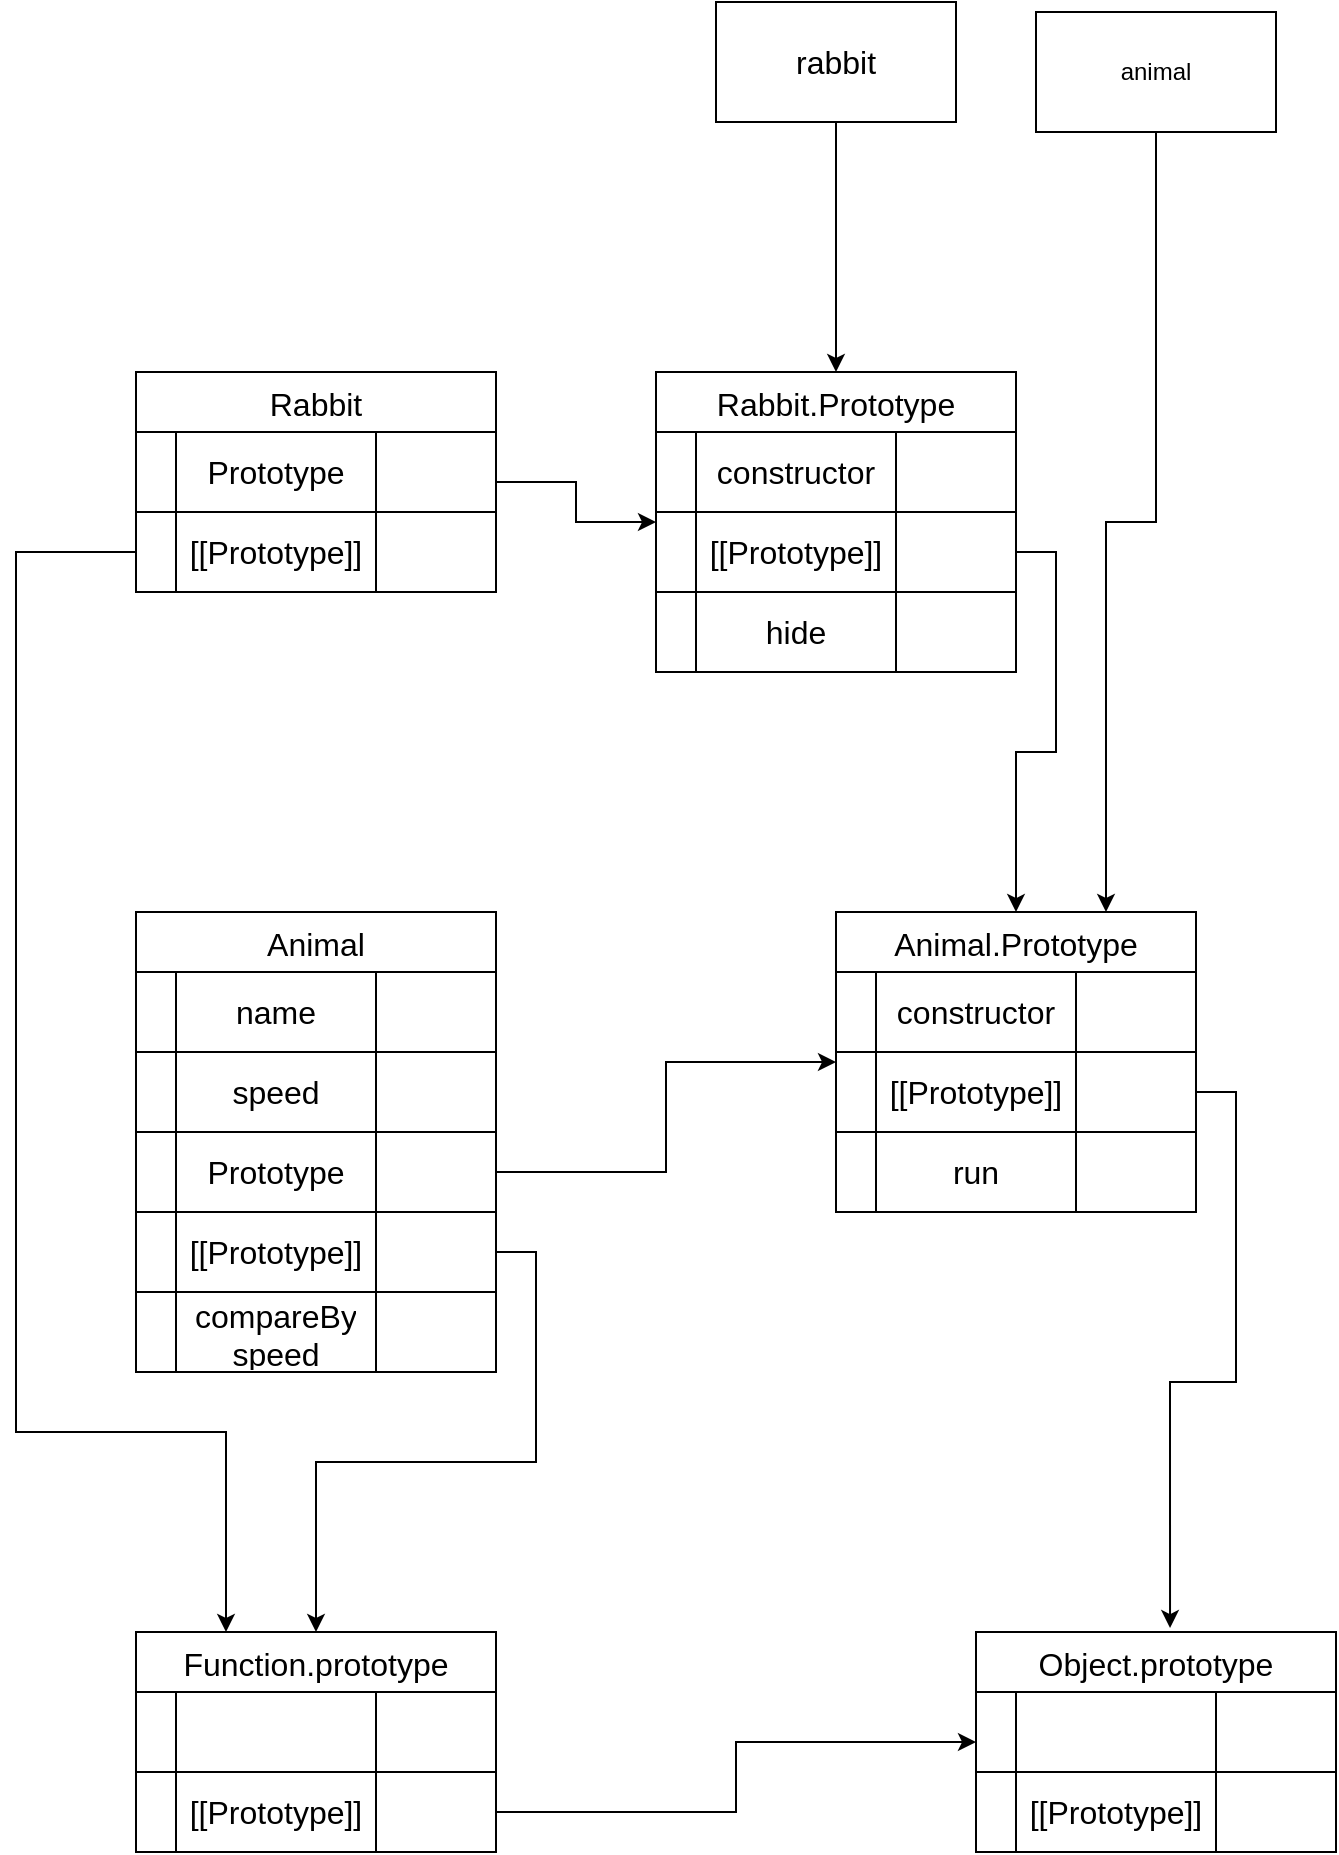 <mxfile version="26.2.4">
  <diagram name="Page-1" id="OKvAgCaLRxH9j-JgKFl-">
    <mxGraphModel dx="1596" dy="759" grid="1" gridSize="10" guides="1" tooltips="1" connect="1" arrows="1" fold="1" page="1" pageScale="1" pageWidth="850" pageHeight="1100" math="0" shadow="0">
      <root>
        <mxCell id="0" />
        <mxCell id="1" parent="0" />
        <mxCell id="ltVxiZ2_IQ1pjkeDW61s-50" value="" style="edgeStyle=orthogonalEdgeStyle;rounded=0;orthogonalLoop=1;jettySize=auto;html=1;exitX=1;exitY=0.5;exitDx=0;exitDy=0;" edge="1" parent="1" source="ltVxiZ2_IQ1pjkeDW61s-10" target="ltVxiZ2_IQ1pjkeDW61s-33">
          <mxGeometry relative="1" as="geometry" />
        </mxCell>
        <mxCell id="ltVxiZ2_IQ1pjkeDW61s-68" value="" style="edgeStyle=orthogonalEdgeStyle;rounded=0;orthogonalLoop=1;jettySize=auto;html=1;exitX=1;exitY=0.5;exitDx=0;exitDy=0;" edge="1" parent="1" source="ltVxiZ2_IQ1pjkeDW61s-14" target="ltVxiZ2_IQ1pjkeDW61s-51">
          <mxGeometry relative="1" as="geometry" />
        </mxCell>
        <mxCell id="ltVxiZ2_IQ1pjkeDW61s-1" value="Animal" style="shape=table;startSize=30;container=1;collapsible=0;childLayout=tableLayout;strokeColor=default;fontSize=16;" vertex="1" parent="1">
          <mxGeometry x="155" y="505" width="180" height="230" as="geometry" />
        </mxCell>
        <mxCell id="ltVxiZ2_IQ1pjkeDW61s-2" value="" style="shape=tableRow;horizontal=0;startSize=0;swimlaneHead=0;swimlaneBody=0;strokeColor=inherit;top=0;left=0;bottom=0;right=0;collapsible=0;dropTarget=0;fillColor=none;points=[[0,0.5],[1,0.5]];portConstraint=eastwest;fontSize=16;" vertex="1" parent="ltVxiZ2_IQ1pjkeDW61s-1">
          <mxGeometry y="30" width="180" height="40" as="geometry" />
        </mxCell>
        <mxCell id="ltVxiZ2_IQ1pjkeDW61s-3" value="" style="shape=partialRectangle;html=1;whiteSpace=wrap;connectable=0;strokeColor=inherit;overflow=hidden;fillColor=none;top=0;left=0;bottom=0;right=0;pointerEvents=1;fontSize=16;" vertex="1" parent="ltVxiZ2_IQ1pjkeDW61s-2">
          <mxGeometry width="20" height="40" as="geometry">
            <mxRectangle width="20" height="40" as="alternateBounds" />
          </mxGeometry>
        </mxCell>
        <mxCell id="ltVxiZ2_IQ1pjkeDW61s-4" value="name" style="shape=partialRectangle;html=1;whiteSpace=wrap;connectable=0;strokeColor=inherit;overflow=hidden;fillColor=none;top=0;left=0;bottom=0;right=0;pointerEvents=1;fontSize=16;" vertex="1" parent="ltVxiZ2_IQ1pjkeDW61s-2">
          <mxGeometry x="20" width="100" height="40" as="geometry">
            <mxRectangle width="100" height="40" as="alternateBounds" />
          </mxGeometry>
        </mxCell>
        <mxCell id="ltVxiZ2_IQ1pjkeDW61s-5" value="" style="shape=partialRectangle;html=1;whiteSpace=wrap;connectable=0;strokeColor=inherit;overflow=hidden;fillColor=none;top=0;left=0;bottom=0;right=0;pointerEvents=1;fontSize=16;" vertex="1" parent="ltVxiZ2_IQ1pjkeDW61s-2">
          <mxGeometry x="120" width="60" height="40" as="geometry">
            <mxRectangle width="60" height="40" as="alternateBounds" />
          </mxGeometry>
        </mxCell>
        <mxCell id="ltVxiZ2_IQ1pjkeDW61s-6" value="" style="shape=tableRow;horizontal=0;startSize=0;swimlaneHead=0;swimlaneBody=0;strokeColor=inherit;top=0;left=0;bottom=0;right=0;collapsible=0;dropTarget=0;fillColor=none;points=[[0,0.5],[1,0.5]];portConstraint=eastwest;fontSize=16;" vertex="1" parent="ltVxiZ2_IQ1pjkeDW61s-1">
          <mxGeometry y="70" width="180" height="40" as="geometry" />
        </mxCell>
        <mxCell id="ltVxiZ2_IQ1pjkeDW61s-7" value="" style="shape=partialRectangle;html=1;whiteSpace=wrap;connectable=0;strokeColor=inherit;overflow=hidden;fillColor=none;top=0;left=0;bottom=0;right=0;pointerEvents=1;fontSize=16;" vertex="1" parent="ltVxiZ2_IQ1pjkeDW61s-6">
          <mxGeometry width="20" height="40" as="geometry">
            <mxRectangle width="20" height="40" as="alternateBounds" />
          </mxGeometry>
        </mxCell>
        <mxCell id="ltVxiZ2_IQ1pjkeDW61s-8" value="speed" style="shape=partialRectangle;html=1;whiteSpace=wrap;connectable=0;strokeColor=inherit;overflow=hidden;fillColor=none;top=0;left=0;bottom=0;right=0;pointerEvents=1;fontSize=16;" vertex="1" parent="ltVxiZ2_IQ1pjkeDW61s-6">
          <mxGeometry x="20" width="100" height="40" as="geometry">
            <mxRectangle width="100" height="40" as="alternateBounds" />
          </mxGeometry>
        </mxCell>
        <mxCell id="ltVxiZ2_IQ1pjkeDW61s-9" value="" style="shape=partialRectangle;html=1;whiteSpace=wrap;connectable=0;strokeColor=inherit;overflow=hidden;fillColor=none;top=0;left=0;bottom=0;right=0;pointerEvents=1;fontSize=16;" vertex="1" parent="ltVxiZ2_IQ1pjkeDW61s-6">
          <mxGeometry x="120" width="60" height="40" as="geometry">
            <mxRectangle width="60" height="40" as="alternateBounds" />
          </mxGeometry>
        </mxCell>
        <mxCell id="ltVxiZ2_IQ1pjkeDW61s-10" value="" style="shape=tableRow;horizontal=0;startSize=0;swimlaneHead=0;swimlaneBody=0;strokeColor=inherit;top=0;left=0;bottom=0;right=0;collapsible=0;dropTarget=0;fillColor=none;points=[[0,0.5],[1,0.5]];portConstraint=eastwest;fontSize=16;" vertex="1" parent="ltVxiZ2_IQ1pjkeDW61s-1">
          <mxGeometry y="110" width="180" height="40" as="geometry" />
        </mxCell>
        <mxCell id="ltVxiZ2_IQ1pjkeDW61s-11" value="" style="shape=partialRectangle;html=1;whiteSpace=wrap;connectable=0;strokeColor=inherit;overflow=hidden;fillColor=none;top=0;left=0;bottom=0;right=0;pointerEvents=1;fontSize=16;" vertex="1" parent="ltVxiZ2_IQ1pjkeDW61s-10">
          <mxGeometry width="20" height="40" as="geometry">
            <mxRectangle width="20" height="40" as="alternateBounds" />
          </mxGeometry>
        </mxCell>
        <mxCell id="ltVxiZ2_IQ1pjkeDW61s-12" value="Prototype" style="shape=partialRectangle;html=1;whiteSpace=wrap;connectable=0;strokeColor=inherit;overflow=hidden;fillColor=none;top=0;left=0;bottom=0;right=0;pointerEvents=1;fontSize=16;" vertex="1" parent="ltVxiZ2_IQ1pjkeDW61s-10">
          <mxGeometry x="20" width="100" height="40" as="geometry">
            <mxRectangle width="100" height="40" as="alternateBounds" />
          </mxGeometry>
        </mxCell>
        <mxCell id="ltVxiZ2_IQ1pjkeDW61s-13" value="" style="shape=partialRectangle;html=1;whiteSpace=wrap;connectable=0;strokeColor=inherit;overflow=hidden;fillColor=none;top=0;left=0;bottom=0;right=0;pointerEvents=1;fontSize=16;" vertex="1" parent="ltVxiZ2_IQ1pjkeDW61s-10">
          <mxGeometry x="120" width="60" height="40" as="geometry">
            <mxRectangle width="60" height="40" as="alternateBounds" />
          </mxGeometry>
        </mxCell>
        <mxCell id="ltVxiZ2_IQ1pjkeDW61s-14" value="" style="shape=tableRow;horizontal=0;startSize=0;swimlaneHead=0;swimlaneBody=0;strokeColor=inherit;top=0;left=0;bottom=0;right=0;collapsible=0;dropTarget=0;fillColor=none;points=[[0,0.5],[1,0.5]];portConstraint=eastwest;fontSize=16;" vertex="1" parent="ltVxiZ2_IQ1pjkeDW61s-1">
          <mxGeometry y="150" width="180" height="40" as="geometry" />
        </mxCell>
        <mxCell id="ltVxiZ2_IQ1pjkeDW61s-15" value="" style="shape=partialRectangle;html=1;whiteSpace=wrap;connectable=0;strokeColor=inherit;overflow=hidden;fillColor=none;top=0;left=0;bottom=0;right=0;pointerEvents=1;fontSize=16;" vertex="1" parent="ltVxiZ2_IQ1pjkeDW61s-14">
          <mxGeometry width="20" height="40" as="geometry">
            <mxRectangle width="20" height="40" as="alternateBounds" />
          </mxGeometry>
        </mxCell>
        <mxCell id="ltVxiZ2_IQ1pjkeDW61s-16" value="[[Prototype]]" style="shape=partialRectangle;html=1;whiteSpace=wrap;connectable=0;strokeColor=inherit;overflow=hidden;fillColor=none;top=0;left=0;bottom=0;right=0;pointerEvents=1;fontSize=16;" vertex="1" parent="ltVxiZ2_IQ1pjkeDW61s-14">
          <mxGeometry x="20" width="100" height="40" as="geometry">
            <mxRectangle width="100" height="40" as="alternateBounds" />
          </mxGeometry>
        </mxCell>
        <mxCell id="ltVxiZ2_IQ1pjkeDW61s-17" value="" style="shape=partialRectangle;html=1;whiteSpace=wrap;connectable=0;strokeColor=inherit;overflow=hidden;fillColor=none;top=0;left=0;bottom=0;right=0;pointerEvents=1;fontSize=16;" vertex="1" parent="ltVxiZ2_IQ1pjkeDW61s-14">
          <mxGeometry x="120" width="60" height="40" as="geometry">
            <mxRectangle width="60" height="40" as="alternateBounds" />
          </mxGeometry>
        </mxCell>
        <mxCell id="ltVxiZ2_IQ1pjkeDW61s-145" value="" style="shape=tableRow;horizontal=0;startSize=0;swimlaneHead=0;swimlaneBody=0;strokeColor=inherit;top=0;left=0;bottom=0;right=0;collapsible=0;dropTarget=0;fillColor=none;points=[[0,0.5],[1,0.5]];portConstraint=eastwest;fontSize=16;" vertex="1" parent="ltVxiZ2_IQ1pjkeDW61s-1">
          <mxGeometry y="190" width="180" height="40" as="geometry" />
        </mxCell>
        <mxCell id="ltVxiZ2_IQ1pjkeDW61s-146" value="" style="shape=partialRectangle;html=1;whiteSpace=wrap;connectable=0;strokeColor=inherit;overflow=hidden;fillColor=none;top=0;left=0;bottom=0;right=0;pointerEvents=1;fontSize=16;" vertex="1" parent="ltVxiZ2_IQ1pjkeDW61s-145">
          <mxGeometry width="20" height="40" as="geometry">
            <mxRectangle width="20" height="40" as="alternateBounds" />
          </mxGeometry>
        </mxCell>
        <mxCell id="ltVxiZ2_IQ1pjkeDW61s-147" value="compareBy&lt;br&gt;speed" style="shape=partialRectangle;html=1;whiteSpace=wrap;connectable=0;strokeColor=inherit;overflow=hidden;fillColor=none;top=0;left=0;bottom=0;right=0;pointerEvents=1;fontSize=16;" vertex="1" parent="ltVxiZ2_IQ1pjkeDW61s-145">
          <mxGeometry x="20" width="100" height="40" as="geometry">
            <mxRectangle width="100" height="40" as="alternateBounds" />
          </mxGeometry>
        </mxCell>
        <mxCell id="ltVxiZ2_IQ1pjkeDW61s-148" value="" style="shape=partialRectangle;html=1;whiteSpace=wrap;connectable=0;strokeColor=inherit;overflow=hidden;fillColor=none;top=0;left=0;bottom=0;right=0;pointerEvents=1;fontSize=16;" vertex="1" parent="ltVxiZ2_IQ1pjkeDW61s-145">
          <mxGeometry x="120" width="60" height="40" as="geometry">
            <mxRectangle width="60" height="40" as="alternateBounds" />
          </mxGeometry>
        </mxCell>
        <mxCell id="ltVxiZ2_IQ1pjkeDW61s-33" value="Animal.Prototype" style="shape=table;startSize=30;container=1;collapsible=0;childLayout=tableLayout;strokeColor=default;fontSize=16;" vertex="1" parent="1">
          <mxGeometry x="505" y="505" width="180" height="150" as="geometry" />
        </mxCell>
        <mxCell id="ltVxiZ2_IQ1pjkeDW61s-34" value="" style="shape=tableRow;horizontal=0;startSize=0;swimlaneHead=0;swimlaneBody=0;strokeColor=inherit;top=0;left=0;bottom=0;right=0;collapsible=0;dropTarget=0;fillColor=none;points=[[0,0.5],[1,0.5]];portConstraint=eastwest;fontSize=16;" vertex="1" parent="ltVxiZ2_IQ1pjkeDW61s-33">
          <mxGeometry y="30" width="180" height="40" as="geometry" />
        </mxCell>
        <mxCell id="ltVxiZ2_IQ1pjkeDW61s-35" value="" style="shape=partialRectangle;html=1;whiteSpace=wrap;connectable=0;strokeColor=inherit;overflow=hidden;fillColor=none;top=0;left=0;bottom=0;right=0;pointerEvents=1;fontSize=16;" vertex="1" parent="ltVxiZ2_IQ1pjkeDW61s-34">
          <mxGeometry width="20" height="40" as="geometry">
            <mxRectangle width="20" height="40" as="alternateBounds" />
          </mxGeometry>
        </mxCell>
        <mxCell id="ltVxiZ2_IQ1pjkeDW61s-36" value="constructor" style="shape=partialRectangle;html=1;whiteSpace=wrap;connectable=0;strokeColor=inherit;overflow=hidden;fillColor=none;top=0;left=0;bottom=0;right=0;pointerEvents=1;fontSize=16;" vertex="1" parent="ltVxiZ2_IQ1pjkeDW61s-34">
          <mxGeometry x="20" width="100" height="40" as="geometry">
            <mxRectangle width="100" height="40" as="alternateBounds" />
          </mxGeometry>
        </mxCell>
        <mxCell id="ltVxiZ2_IQ1pjkeDW61s-37" value="" style="shape=partialRectangle;html=1;whiteSpace=wrap;connectable=0;strokeColor=inherit;overflow=hidden;fillColor=none;top=0;left=0;bottom=0;right=0;pointerEvents=1;fontSize=16;" vertex="1" parent="ltVxiZ2_IQ1pjkeDW61s-34">
          <mxGeometry x="120" width="60" height="40" as="geometry">
            <mxRectangle width="60" height="40" as="alternateBounds" />
          </mxGeometry>
        </mxCell>
        <mxCell id="ltVxiZ2_IQ1pjkeDW61s-42" value="" style="shape=tableRow;horizontal=0;startSize=0;swimlaneHead=0;swimlaneBody=0;strokeColor=inherit;top=0;left=0;bottom=0;right=0;collapsible=0;dropTarget=0;fillColor=none;points=[[0,0.5],[1,0.5]];portConstraint=eastwest;fontSize=16;" vertex="1" parent="ltVxiZ2_IQ1pjkeDW61s-33">
          <mxGeometry y="70" width="180" height="40" as="geometry" />
        </mxCell>
        <mxCell id="ltVxiZ2_IQ1pjkeDW61s-43" value="" style="shape=partialRectangle;html=1;whiteSpace=wrap;connectable=0;strokeColor=inherit;overflow=hidden;fillColor=none;top=0;left=0;bottom=0;right=0;pointerEvents=1;fontSize=16;" vertex="1" parent="ltVxiZ2_IQ1pjkeDW61s-42">
          <mxGeometry width="20" height="40" as="geometry">
            <mxRectangle width="20" height="40" as="alternateBounds" />
          </mxGeometry>
        </mxCell>
        <mxCell id="ltVxiZ2_IQ1pjkeDW61s-44" value="[[Prototype]]" style="shape=partialRectangle;html=1;whiteSpace=wrap;connectable=0;strokeColor=inherit;overflow=hidden;fillColor=none;top=0;left=0;bottom=0;right=0;pointerEvents=1;fontSize=16;" vertex="1" parent="ltVxiZ2_IQ1pjkeDW61s-42">
          <mxGeometry x="20" width="100" height="40" as="geometry">
            <mxRectangle width="100" height="40" as="alternateBounds" />
          </mxGeometry>
        </mxCell>
        <mxCell id="ltVxiZ2_IQ1pjkeDW61s-45" value="" style="shape=partialRectangle;html=1;whiteSpace=wrap;connectable=0;strokeColor=inherit;overflow=hidden;fillColor=none;top=0;left=0;bottom=0;right=0;pointerEvents=1;fontSize=16;" vertex="1" parent="ltVxiZ2_IQ1pjkeDW61s-42">
          <mxGeometry x="120" width="60" height="40" as="geometry">
            <mxRectangle width="60" height="40" as="alternateBounds" />
          </mxGeometry>
        </mxCell>
        <mxCell id="ltVxiZ2_IQ1pjkeDW61s-113" value="" style="shape=tableRow;horizontal=0;startSize=0;swimlaneHead=0;swimlaneBody=0;strokeColor=inherit;top=0;left=0;bottom=0;right=0;collapsible=0;dropTarget=0;fillColor=none;points=[[0,0.5],[1,0.5]];portConstraint=eastwest;fontSize=16;" vertex="1" parent="ltVxiZ2_IQ1pjkeDW61s-33">
          <mxGeometry y="110" width="180" height="40" as="geometry" />
        </mxCell>
        <mxCell id="ltVxiZ2_IQ1pjkeDW61s-114" value="" style="shape=partialRectangle;html=1;whiteSpace=wrap;connectable=0;strokeColor=inherit;overflow=hidden;fillColor=none;top=0;left=0;bottom=0;right=0;pointerEvents=1;fontSize=16;" vertex="1" parent="ltVxiZ2_IQ1pjkeDW61s-113">
          <mxGeometry width="20" height="40" as="geometry">
            <mxRectangle width="20" height="40" as="alternateBounds" />
          </mxGeometry>
        </mxCell>
        <mxCell id="ltVxiZ2_IQ1pjkeDW61s-115" value="run" style="shape=partialRectangle;html=1;whiteSpace=wrap;connectable=0;strokeColor=inherit;overflow=hidden;fillColor=none;top=0;left=0;bottom=0;right=0;pointerEvents=1;fontSize=16;" vertex="1" parent="ltVxiZ2_IQ1pjkeDW61s-113">
          <mxGeometry x="20" width="100" height="40" as="geometry">
            <mxRectangle width="100" height="40" as="alternateBounds" />
          </mxGeometry>
        </mxCell>
        <mxCell id="ltVxiZ2_IQ1pjkeDW61s-116" value="" style="shape=partialRectangle;html=1;whiteSpace=wrap;connectable=0;strokeColor=inherit;overflow=hidden;fillColor=none;top=0;left=0;bottom=0;right=0;pointerEvents=1;fontSize=16;" vertex="1" parent="ltVxiZ2_IQ1pjkeDW61s-113">
          <mxGeometry x="120" width="60" height="40" as="geometry">
            <mxRectangle width="60" height="40" as="alternateBounds" />
          </mxGeometry>
        </mxCell>
        <mxCell id="ltVxiZ2_IQ1pjkeDW61s-111" value="" style="edgeStyle=orthogonalEdgeStyle;rounded=0;orthogonalLoop=1;jettySize=auto;html=1;exitX=1;exitY=0.5;exitDx=0;exitDy=0;" edge="1" parent="1" source="ltVxiZ2_IQ1pjkeDW61s-64" target="ltVxiZ2_IQ1pjkeDW61s-102">
          <mxGeometry relative="1" as="geometry" />
        </mxCell>
        <mxCell id="ltVxiZ2_IQ1pjkeDW61s-51" value="Function.prototype" style="shape=table;startSize=30;container=1;collapsible=0;childLayout=tableLayout;strokeColor=default;fontSize=16;" vertex="1" parent="1">
          <mxGeometry x="155" y="865" width="180" height="110" as="geometry" />
        </mxCell>
        <mxCell id="ltVxiZ2_IQ1pjkeDW61s-52" value="" style="shape=tableRow;horizontal=0;startSize=0;swimlaneHead=0;swimlaneBody=0;strokeColor=inherit;top=0;left=0;bottom=0;right=0;collapsible=0;dropTarget=0;fillColor=none;points=[[0,0.5],[1,0.5]];portConstraint=eastwest;fontSize=16;" vertex="1" parent="ltVxiZ2_IQ1pjkeDW61s-51">
          <mxGeometry y="30" width="180" height="40" as="geometry" />
        </mxCell>
        <mxCell id="ltVxiZ2_IQ1pjkeDW61s-53" value="" style="shape=partialRectangle;html=1;whiteSpace=wrap;connectable=0;strokeColor=inherit;overflow=hidden;fillColor=none;top=0;left=0;bottom=0;right=0;pointerEvents=1;fontSize=16;" vertex="1" parent="ltVxiZ2_IQ1pjkeDW61s-52">
          <mxGeometry width="20" height="40" as="geometry">
            <mxRectangle width="20" height="40" as="alternateBounds" />
          </mxGeometry>
        </mxCell>
        <mxCell id="ltVxiZ2_IQ1pjkeDW61s-54" value="" style="shape=partialRectangle;html=1;whiteSpace=wrap;connectable=0;strokeColor=inherit;overflow=hidden;fillColor=none;top=0;left=0;bottom=0;right=0;pointerEvents=1;fontSize=16;" vertex="1" parent="ltVxiZ2_IQ1pjkeDW61s-52">
          <mxGeometry x="20" width="100" height="40" as="geometry">
            <mxRectangle width="100" height="40" as="alternateBounds" />
          </mxGeometry>
        </mxCell>
        <mxCell id="ltVxiZ2_IQ1pjkeDW61s-55" value="" style="shape=partialRectangle;html=1;whiteSpace=wrap;connectable=0;strokeColor=inherit;overflow=hidden;fillColor=none;top=0;left=0;bottom=0;right=0;pointerEvents=1;fontSize=16;" vertex="1" parent="ltVxiZ2_IQ1pjkeDW61s-52">
          <mxGeometry x="120" width="60" height="40" as="geometry">
            <mxRectangle width="60" height="40" as="alternateBounds" />
          </mxGeometry>
        </mxCell>
        <mxCell id="ltVxiZ2_IQ1pjkeDW61s-64" value="" style="shape=tableRow;horizontal=0;startSize=0;swimlaneHead=0;swimlaneBody=0;strokeColor=inherit;top=0;left=0;bottom=0;right=0;collapsible=0;dropTarget=0;fillColor=none;points=[[0,0.5],[1,0.5]];portConstraint=eastwest;fontSize=16;" vertex="1" parent="ltVxiZ2_IQ1pjkeDW61s-51">
          <mxGeometry y="70" width="180" height="40" as="geometry" />
        </mxCell>
        <mxCell id="ltVxiZ2_IQ1pjkeDW61s-65" value="" style="shape=partialRectangle;html=1;whiteSpace=wrap;connectable=0;strokeColor=inherit;overflow=hidden;fillColor=none;top=0;left=0;bottom=0;right=0;pointerEvents=1;fontSize=16;" vertex="1" parent="ltVxiZ2_IQ1pjkeDW61s-64">
          <mxGeometry width="20" height="40" as="geometry">
            <mxRectangle width="20" height="40" as="alternateBounds" />
          </mxGeometry>
        </mxCell>
        <mxCell id="ltVxiZ2_IQ1pjkeDW61s-66" value="[[Prototype]]" style="shape=partialRectangle;html=1;whiteSpace=wrap;connectable=0;strokeColor=inherit;overflow=hidden;fillColor=none;top=0;left=0;bottom=0;right=0;pointerEvents=1;fontSize=16;" vertex="1" parent="ltVxiZ2_IQ1pjkeDW61s-64">
          <mxGeometry x="20" width="100" height="40" as="geometry">
            <mxRectangle width="100" height="40" as="alternateBounds" />
          </mxGeometry>
        </mxCell>
        <mxCell id="ltVxiZ2_IQ1pjkeDW61s-67" value="" style="shape=partialRectangle;html=1;whiteSpace=wrap;connectable=0;strokeColor=inherit;overflow=hidden;fillColor=none;top=0;left=0;bottom=0;right=0;pointerEvents=1;fontSize=16;" vertex="1" parent="ltVxiZ2_IQ1pjkeDW61s-64">
          <mxGeometry x="120" width="60" height="40" as="geometry">
            <mxRectangle width="60" height="40" as="alternateBounds" />
          </mxGeometry>
        </mxCell>
        <mxCell id="ltVxiZ2_IQ1pjkeDW61s-127" value="" style="edgeStyle=orthogonalEdgeStyle;rounded=0;orthogonalLoop=1;jettySize=auto;html=1;" edge="1" parent="1" source="ltVxiZ2_IQ1pjkeDW61s-69" target="ltVxiZ2_IQ1pjkeDW61s-118">
          <mxGeometry relative="1" as="geometry" />
        </mxCell>
        <mxCell id="ltVxiZ2_IQ1pjkeDW61s-69" value="Rabbit" style="shape=table;startSize=30;container=1;collapsible=0;childLayout=tableLayout;strokeColor=default;fontSize=16;" vertex="1" parent="1">
          <mxGeometry x="155" y="235" width="180" height="110" as="geometry" />
        </mxCell>
        <mxCell id="ltVxiZ2_IQ1pjkeDW61s-70" value="" style="shape=tableRow;horizontal=0;startSize=0;swimlaneHead=0;swimlaneBody=0;strokeColor=inherit;top=0;left=0;bottom=0;right=0;collapsible=0;dropTarget=0;fillColor=none;points=[[0,0.5],[1,0.5]];portConstraint=eastwest;fontSize=16;" vertex="1" parent="ltVxiZ2_IQ1pjkeDW61s-69">
          <mxGeometry y="30" width="180" height="40" as="geometry" />
        </mxCell>
        <mxCell id="ltVxiZ2_IQ1pjkeDW61s-71" value="" style="shape=partialRectangle;html=1;whiteSpace=wrap;connectable=0;strokeColor=inherit;overflow=hidden;fillColor=none;top=0;left=0;bottom=0;right=0;pointerEvents=1;fontSize=16;" vertex="1" parent="ltVxiZ2_IQ1pjkeDW61s-70">
          <mxGeometry width="20" height="40" as="geometry">
            <mxRectangle width="20" height="40" as="alternateBounds" />
          </mxGeometry>
        </mxCell>
        <mxCell id="ltVxiZ2_IQ1pjkeDW61s-72" value="Prototype" style="shape=partialRectangle;html=1;whiteSpace=wrap;connectable=0;strokeColor=inherit;overflow=hidden;fillColor=none;top=0;left=0;bottom=0;right=0;pointerEvents=1;fontSize=16;" vertex="1" parent="ltVxiZ2_IQ1pjkeDW61s-70">
          <mxGeometry x="20" width="100" height="40" as="geometry">
            <mxRectangle width="100" height="40" as="alternateBounds" />
          </mxGeometry>
        </mxCell>
        <mxCell id="ltVxiZ2_IQ1pjkeDW61s-73" value="" style="shape=partialRectangle;html=1;whiteSpace=wrap;connectable=0;strokeColor=inherit;overflow=hidden;fillColor=none;top=0;left=0;bottom=0;right=0;pointerEvents=1;fontSize=16;" vertex="1" parent="ltVxiZ2_IQ1pjkeDW61s-70">
          <mxGeometry x="120" width="60" height="40" as="geometry">
            <mxRectangle width="60" height="40" as="alternateBounds" />
          </mxGeometry>
        </mxCell>
        <mxCell id="ltVxiZ2_IQ1pjkeDW61s-82" value="" style="shape=tableRow;horizontal=0;startSize=0;swimlaneHead=0;swimlaneBody=0;strokeColor=inherit;top=0;left=0;bottom=0;right=0;collapsible=0;dropTarget=0;fillColor=none;points=[[0,0.5],[1,0.5]];portConstraint=eastwest;fontSize=16;" vertex="1" parent="ltVxiZ2_IQ1pjkeDW61s-69">
          <mxGeometry y="70" width="180" height="40" as="geometry" />
        </mxCell>
        <mxCell id="ltVxiZ2_IQ1pjkeDW61s-83" value="" style="shape=partialRectangle;html=1;whiteSpace=wrap;connectable=0;strokeColor=inherit;overflow=hidden;fillColor=none;top=0;left=0;bottom=0;right=0;pointerEvents=1;fontSize=16;" vertex="1" parent="ltVxiZ2_IQ1pjkeDW61s-82">
          <mxGeometry width="20" height="40" as="geometry">
            <mxRectangle width="20" height="40" as="alternateBounds" />
          </mxGeometry>
        </mxCell>
        <mxCell id="ltVxiZ2_IQ1pjkeDW61s-84" value="[[Prototype]]" style="shape=partialRectangle;html=1;whiteSpace=wrap;connectable=0;strokeColor=inherit;overflow=hidden;fillColor=none;top=0;left=0;bottom=0;right=0;pointerEvents=1;fontSize=16;" vertex="1" parent="ltVxiZ2_IQ1pjkeDW61s-82">
          <mxGeometry x="20" width="100" height="40" as="geometry">
            <mxRectangle width="100" height="40" as="alternateBounds" />
          </mxGeometry>
        </mxCell>
        <mxCell id="ltVxiZ2_IQ1pjkeDW61s-85" value="" style="shape=partialRectangle;html=1;whiteSpace=wrap;connectable=0;strokeColor=inherit;overflow=hidden;fillColor=none;top=0;left=0;bottom=0;right=0;pointerEvents=1;fontSize=16;" vertex="1" parent="ltVxiZ2_IQ1pjkeDW61s-82">
          <mxGeometry x="120" width="60" height="40" as="geometry">
            <mxRectangle width="60" height="40" as="alternateBounds" />
          </mxGeometry>
        </mxCell>
        <mxCell id="ltVxiZ2_IQ1pjkeDW61s-101" style="edgeStyle=orthogonalEdgeStyle;rounded=0;orthogonalLoop=1;jettySize=auto;html=1;entryX=0.25;entryY=0;entryDx=0;entryDy=0;" edge="1" parent="1" source="ltVxiZ2_IQ1pjkeDW61s-82" target="ltVxiZ2_IQ1pjkeDW61s-51">
          <mxGeometry relative="1" as="geometry">
            <Array as="points">
              <mxPoint x="95" y="325" />
              <mxPoint x="95" y="765" />
              <mxPoint x="200" y="765" />
            </Array>
          </mxGeometry>
        </mxCell>
        <mxCell id="ltVxiZ2_IQ1pjkeDW61s-102" value="Object.prototype" style="shape=table;startSize=30;container=1;collapsible=0;childLayout=tableLayout;strokeColor=default;fontSize=16;" vertex="1" parent="1">
          <mxGeometry x="575" y="865" width="180" height="110" as="geometry" />
        </mxCell>
        <mxCell id="ltVxiZ2_IQ1pjkeDW61s-103" value="" style="shape=tableRow;horizontal=0;startSize=0;swimlaneHead=0;swimlaneBody=0;strokeColor=inherit;top=0;left=0;bottom=0;right=0;collapsible=0;dropTarget=0;fillColor=none;points=[[0,0.5],[1,0.5]];portConstraint=eastwest;fontSize=16;" vertex="1" parent="ltVxiZ2_IQ1pjkeDW61s-102">
          <mxGeometry y="30" width="180" height="40" as="geometry" />
        </mxCell>
        <mxCell id="ltVxiZ2_IQ1pjkeDW61s-104" value="" style="shape=partialRectangle;html=1;whiteSpace=wrap;connectable=0;strokeColor=inherit;overflow=hidden;fillColor=none;top=0;left=0;bottom=0;right=0;pointerEvents=1;fontSize=16;" vertex="1" parent="ltVxiZ2_IQ1pjkeDW61s-103">
          <mxGeometry width="20" height="40" as="geometry">
            <mxRectangle width="20" height="40" as="alternateBounds" />
          </mxGeometry>
        </mxCell>
        <mxCell id="ltVxiZ2_IQ1pjkeDW61s-105" value="" style="shape=partialRectangle;html=1;whiteSpace=wrap;connectable=0;strokeColor=inherit;overflow=hidden;fillColor=none;top=0;left=0;bottom=0;right=0;pointerEvents=1;fontSize=16;" vertex="1" parent="ltVxiZ2_IQ1pjkeDW61s-103">
          <mxGeometry x="20" width="100" height="40" as="geometry">
            <mxRectangle width="100" height="40" as="alternateBounds" />
          </mxGeometry>
        </mxCell>
        <mxCell id="ltVxiZ2_IQ1pjkeDW61s-106" value="" style="shape=partialRectangle;html=1;whiteSpace=wrap;connectable=0;strokeColor=inherit;overflow=hidden;fillColor=none;top=0;left=0;bottom=0;right=0;pointerEvents=1;fontSize=16;" vertex="1" parent="ltVxiZ2_IQ1pjkeDW61s-103">
          <mxGeometry x="120" width="60" height="40" as="geometry">
            <mxRectangle width="60" height="40" as="alternateBounds" />
          </mxGeometry>
        </mxCell>
        <mxCell id="ltVxiZ2_IQ1pjkeDW61s-107" value="" style="shape=tableRow;horizontal=0;startSize=0;swimlaneHead=0;swimlaneBody=0;strokeColor=inherit;top=0;left=0;bottom=0;right=0;collapsible=0;dropTarget=0;fillColor=none;points=[[0,0.5],[1,0.5]];portConstraint=eastwest;fontSize=16;" vertex="1" parent="ltVxiZ2_IQ1pjkeDW61s-102">
          <mxGeometry y="70" width="180" height="40" as="geometry" />
        </mxCell>
        <mxCell id="ltVxiZ2_IQ1pjkeDW61s-108" value="" style="shape=partialRectangle;html=1;whiteSpace=wrap;connectable=0;strokeColor=inherit;overflow=hidden;fillColor=none;top=0;left=0;bottom=0;right=0;pointerEvents=1;fontSize=16;" vertex="1" parent="ltVxiZ2_IQ1pjkeDW61s-107">
          <mxGeometry width="20" height="40" as="geometry">
            <mxRectangle width="20" height="40" as="alternateBounds" />
          </mxGeometry>
        </mxCell>
        <mxCell id="ltVxiZ2_IQ1pjkeDW61s-109" value="[[Prototype]]" style="shape=partialRectangle;html=1;whiteSpace=wrap;connectable=0;strokeColor=inherit;overflow=hidden;fillColor=none;top=0;left=0;bottom=0;right=0;pointerEvents=1;fontSize=16;" vertex="1" parent="ltVxiZ2_IQ1pjkeDW61s-107">
          <mxGeometry x="20" width="100" height="40" as="geometry">
            <mxRectangle width="100" height="40" as="alternateBounds" />
          </mxGeometry>
        </mxCell>
        <mxCell id="ltVxiZ2_IQ1pjkeDW61s-110" value="" style="shape=partialRectangle;html=1;whiteSpace=wrap;connectable=0;strokeColor=inherit;overflow=hidden;fillColor=none;top=0;left=0;bottom=0;right=0;pointerEvents=1;fontSize=16;" vertex="1" parent="ltVxiZ2_IQ1pjkeDW61s-107">
          <mxGeometry x="120" width="60" height="40" as="geometry">
            <mxRectangle width="60" height="40" as="alternateBounds" />
          </mxGeometry>
        </mxCell>
        <mxCell id="ltVxiZ2_IQ1pjkeDW61s-112" style="edgeStyle=orthogonalEdgeStyle;rounded=0;orthogonalLoop=1;jettySize=auto;html=1;entryX=0.539;entryY=-0.018;entryDx=0;entryDy=0;entryPerimeter=0;" edge="1" parent="1" source="ltVxiZ2_IQ1pjkeDW61s-42" target="ltVxiZ2_IQ1pjkeDW61s-102">
          <mxGeometry relative="1" as="geometry" />
        </mxCell>
        <mxCell id="ltVxiZ2_IQ1pjkeDW61s-118" value="Rabbit.Prototype" style="shape=table;startSize=30;container=1;collapsible=0;childLayout=tableLayout;strokeColor=default;fontSize=16;" vertex="1" parent="1">
          <mxGeometry x="415" y="235" width="180" height="150" as="geometry" />
        </mxCell>
        <mxCell id="ltVxiZ2_IQ1pjkeDW61s-119" value="" style="shape=tableRow;horizontal=0;startSize=0;swimlaneHead=0;swimlaneBody=0;strokeColor=inherit;top=0;left=0;bottom=0;right=0;collapsible=0;dropTarget=0;fillColor=none;points=[[0,0.5],[1,0.5]];portConstraint=eastwest;fontSize=16;" vertex="1" parent="ltVxiZ2_IQ1pjkeDW61s-118">
          <mxGeometry y="30" width="180" height="40" as="geometry" />
        </mxCell>
        <mxCell id="ltVxiZ2_IQ1pjkeDW61s-120" value="" style="shape=partialRectangle;html=1;whiteSpace=wrap;connectable=0;strokeColor=inherit;overflow=hidden;fillColor=none;top=0;left=0;bottom=0;right=0;pointerEvents=1;fontSize=16;" vertex="1" parent="ltVxiZ2_IQ1pjkeDW61s-119">
          <mxGeometry width="20" height="40" as="geometry">
            <mxRectangle width="20" height="40" as="alternateBounds" />
          </mxGeometry>
        </mxCell>
        <mxCell id="ltVxiZ2_IQ1pjkeDW61s-121" value="constructor" style="shape=partialRectangle;html=1;whiteSpace=wrap;connectable=0;strokeColor=inherit;overflow=hidden;fillColor=none;top=0;left=0;bottom=0;right=0;pointerEvents=1;fontSize=16;" vertex="1" parent="ltVxiZ2_IQ1pjkeDW61s-119">
          <mxGeometry x="20" width="100" height="40" as="geometry">
            <mxRectangle width="100" height="40" as="alternateBounds" />
          </mxGeometry>
        </mxCell>
        <mxCell id="ltVxiZ2_IQ1pjkeDW61s-122" value="" style="shape=partialRectangle;html=1;whiteSpace=wrap;connectable=0;strokeColor=inherit;overflow=hidden;fillColor=none;top=0;left=0;bottom=0;right=0;pointerEvents=1;fontSize=16;" vertex="1" parent="ltVxiZ2_IQ1pjkeDW61s-119">
          <mxGeometry x="120" width="60" height="40" as="geometry">
            <mxRectangle width="60" height="40" as="alternateBounds" />
          </mxGeometry>
        </mxCell>
        <mxCell id="ltVxiZ2_IQ1pjkeDW61s-123" value="" style="shape=tableRow;horizontal=0;startSize=0;swimlaneHead=0;swimlaneBody=0;strokeColor=inherit;top=0;left=0;bottom=0;right=0;collapsible=0;dropTarget=0;fillColor=none;points=[[0,0.5],[1,0.5]];portConstraint=eastwest;fontSize=16;" vertex="1" parent="ltVxiZ2_IQ1pjkeDW61s-118">
          <mxGeometry y="70" width="180" height="40" as="geometry" />
        </mxCell>
        <mxCell id="ltVxiZ2_IQ1pjkeDW61s-124" value="" style="shape=partialRectangle;html=1;whiteSpace=wrap;connectable=0;strokeColor=inherit;overflow=hidden;fillColor=none;top=0;left=0;bottom=0;right=0;pointerEvents=1;fontSize=16;" vertex="1" parent="ltVxiZ2_IQ1pjkeDW61s-123">
          <mxGeometry width="20" height="40" as="geometry">
            <mxRectangle width="20" height="40" as="alternateBounds" />
          </mxGeometry>
        </mxCell>
        <mxCell id="ltVxiZ2_IQ1pjkeDW61s-125" value="[[Prototype]]" style="shape=partialRectangle;html=1;whiteSpace=wrap;connectable=0;strokeColor=inherit;overflow=hidden;fillColor=none;top=0;left=0;bottom=0;right=0;pointerEvents=1;fontSize=16;" vertex="1" parent="ltVxiZ2_IQ1pjkeDW61s-123">
          <mxGeometry x="20" width="100" height="40" as="geometry">
            <mxRectangle width="100" height="40" as="alternateBounds" />
          </mxGeometry>
        </mxCell>
        <mxCell id="ltVxiZ2_IQ1pjkeDW61s-126" value="" style="shape=partialRectangle;html=1;whiteSpace=wrap;connectable=0;strokeColor=inherit;overflow=hidden;fillColor=none;top=0;left=0;bottom=0;right=0;pointerEvents=1;fontSize=16;" vertex="1" parent="ltVxiZ2_IQ1pjkeDW61s-123">
          <mxGeometry x="120" width="60" height="40" as="geometry">
            <mxRectangle width="60" height="40" as="alternateBounds" />
          </mxGeometry>
        </mxCell>
        <mxCell id="ltVxiZ2_IQ1pjkeDW61s-137" value="" style="shape=tableRow;horizontal=0;startSize=0;swimlaneHead=0;swimlaneBody=0;strokeColor=inherit;top=0;left=0;bottom=0;right=0;collapsible=0;dropTarget=0;fillColor=none;points=[[0,0.5],[1,0.5]];portConstraint=eastwest;fontSize=16;" vertex="1" parent="ltVxiZ2_IQ1pjkeDW61s-118">
          <mxGeometry y="110" width="180" height="40" as="geometry" />
        </mxCell>
        <mxCell id="ltVxiZ2_IQ1pjkeDW61s-138" value="" style="shape=partialRectangle;html=1;whiteSpace=wrap;connectable=0;strokeColor=inherit;overflow=hidden;fillColor=none;top=0;left=0;bottom=0;right=0;pointerEvents=1;fontSize=16;" vertex="1" parent="ltVxiZ2_IQ1pjkeDW61s-137">
          <mxGeometry width="20" height="40" as="geometry">
            <mxRectangle width="20" height="40" as="alternateBounds" />
          </mxGeometry>
        </mxCell>
        <mxCell id="ltVxiZ2_IQ1pjkeDW61s-139" value="hide" style="shape=partialRectangle;html=1;whiteSpace=wrap;connectable=0;strokeColor=inherit;overflow=hidden;fillColor=none;top=0;left=0;bottom=0;right=0;pointerEvents=1;fontSize=16;" vertex="1" parent="ltVxiZ2_IQ1pjkeDW61s-137">
          <mxGeometry x="20" width="100" height="40" as="geometry">
            <mxRectangle width="100" height="40" as="alternateBounds" />
          </mxGeometry>
        </mxCell>
        <mxCell id="ltVxiZ2_IQ1pjkeDW61s-140" value="" style="shape=partialRectangle;html=1;whiteSpace=wrap;connectable=0;strokeColor=inherit;overflow=hidden;fillColor=none;top=0;left=0;bottom=0;right=0;pointerEvents=1;fontSize=16;" vertex="1" parent="ltVxiZ2_IQ1pjkeDW61s-137">
          <mxGeometry x="120" width="60" height="40" as="geometry">
            <mxRectangle width="60" height="40" as="alternateBounds" />
          </mxGeometry>
        </mxCell>
        <mxCell id="ltVxiZ2_IQ1pjkeDW61s-141" style="edgeStyle=orthogonalEdgeStyle;rounded=0;orthogonalLoop=1;jettySize=auto;html=1;exitX=1;exitY=0.5;exitDx=0;exitDy=0;entryX=0.5;entryY=0;entryDx=0;entryDy=0;" edge="1" parent="1" source="ltVxiZ2_IQ1pjkeDW61s-123" target="ltVxiZ2_IQ1pjkeDW61s-33">
          <mxGeometry relative="1" as="geometry" />
        </mxCell>
        <mxCell id="ltVxiZ2_IQ1pjkeDW61s-144" style="edgeStyle=orthogonalEdgeStyle;rounded=0;orthogonalLoop=1;jettySize=auto;html=1;exitX=0.5;exitY=1;exitDx=0;exitDy=0;entryX=0.5;entryY=0;entryDx=0;entryDy=0;" edge="1" parent="1" source="ltVxiZ2_IQ1pjkeDW61s-142" target="ltVxiZ2_IQ1pjkeDW61s-118">
          <mxGeometry relative="1" as="geometry" />
        </mxCell>
        <mxCell id="ltVxiZ2_IQ1pjkeDW61s-142" value="rabbit" style="whiteSpace=wrap;html=1;fontSize=16;startSize=30;" vertex="1" parent="1">
          <mxGeometry x="445" y="50" width="120" height="60" as="geometry" />
        </mxCell>
        <mxCell id="ltVxiZ2_IQ1pjkeDW61s-151" style="edgeStyle=orthogonalEdgeStyle;rounded=0;orthogonalLoop=1;jettySize=auto;html=1;entryX=0.75;entryY=0;entryDx=0;entryDy=0;" edge="1" parent="1" source="ltVxiZ2_IQ1pjkeDW61s-149" target="ltVxiZ2_IQ1pjkeDW61s-33">
          <mxGeometry relative="1" as="geometry" />
        </mxCell>
        <mxCell id="ltVxiZ2_IQ1pjkeDW61s-149" value="animal" style="rounded=0;whiteSpace=wrap;html=1;" vertex="1" parent="1">
          <mxGeometry x="605" y="55" width="120" height="60" as="geometry" />
        </mxCell>
      </root>
    </mxGraphModel>
  </diagram>
</mxfile>
